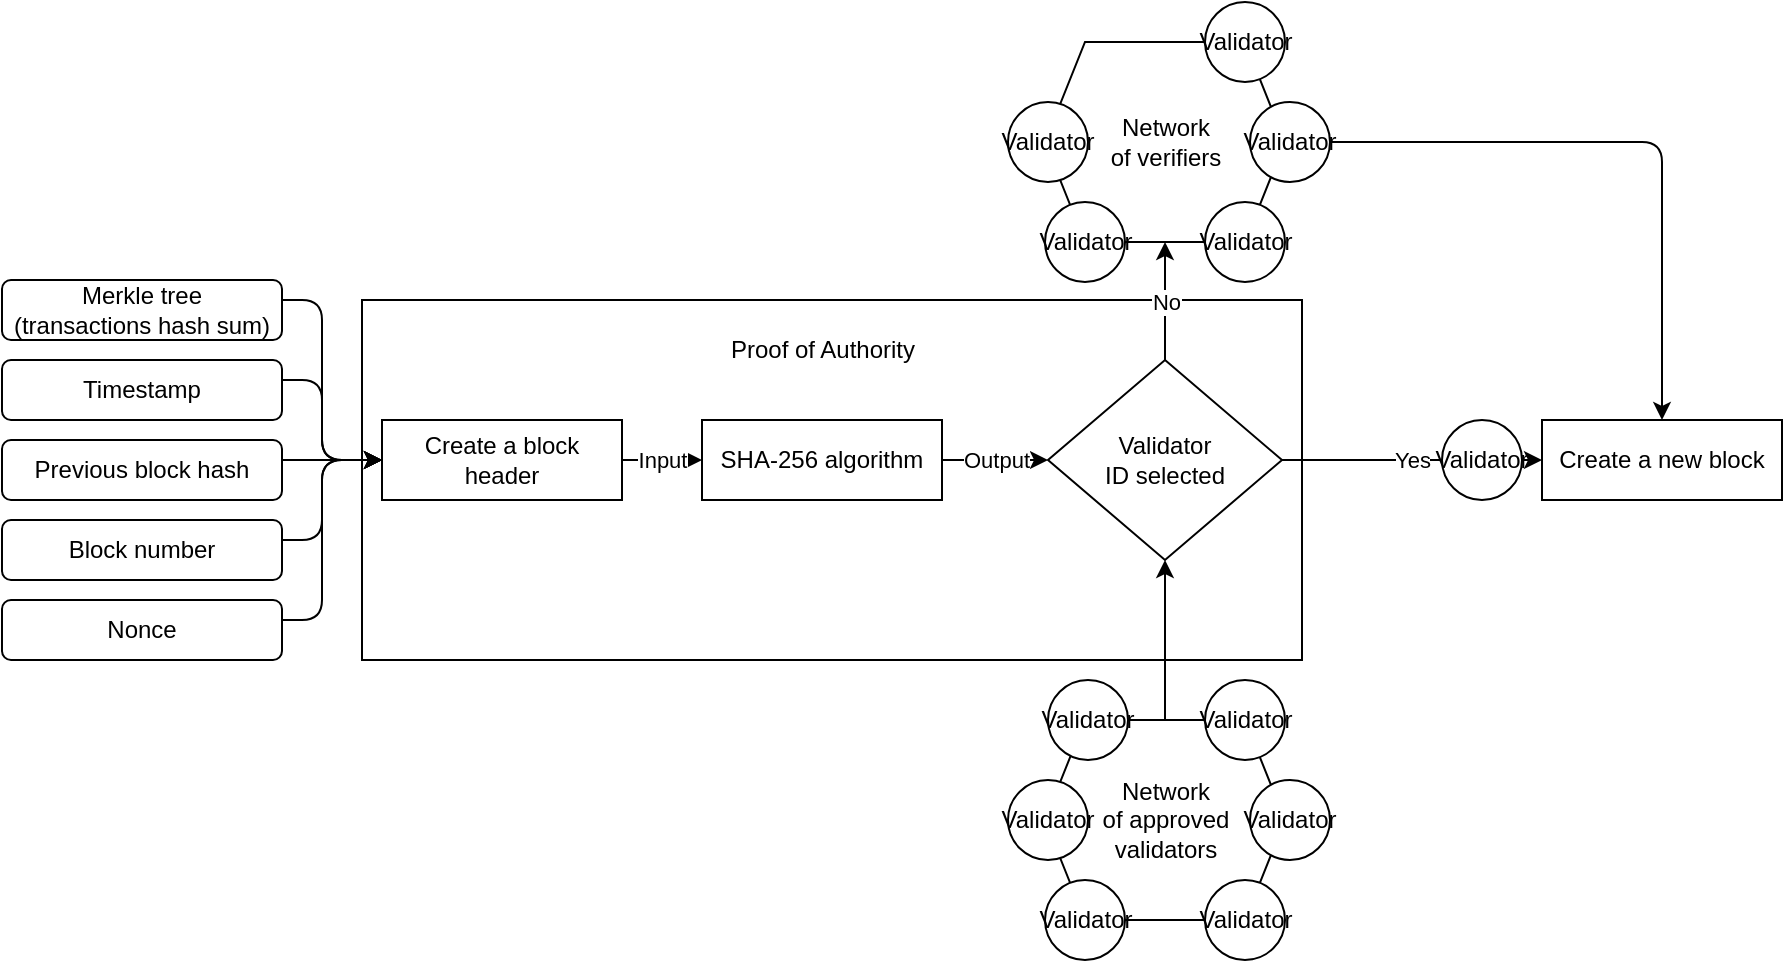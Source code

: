 <mxfile>
    <diagram id="HjIKrWku1dkuprz5etnH" name="Page-1">
        <mxGraphModel dx="1514" dy="527" grid="1" gridSize="10" guides="1" tooltips="1" connect="1" arrows="1" fold="1" page="1" pageScale="1" pageWidth="827" pageHeight="1169" math="0" shadow="0">
            <root>
                <mxCell id="0"/>
                <mxCell id="1" parent="0"/>
                <mxCell id="2" value="" style="rounded=0;whiteSpace=wrap;html=1;" vertex="1" parent="1">
                    <mxGeometry x="200" y="170" width="470" height="180" as="geometry"/>
                </mxCell>
                <mxCell id="3" style="edgeStyle=none;html=1;exitX=1;exitY=0.5;exitDx=0;exitDy=0;" edge="1" parent="1">
                    <mxGeometry relative="1" as="geometry">
                        <mxPoint x="210.0" y="250" as="targetPoint"/>
                        <mxPoint x="160.0" y="170" as="sourcePoint"/>
                        <Array as="points">
                            <mxPoint x="180" y="170"/>
                            <mxPoint x="180" y="250"/>
                        </Array>
                    </mxGeometry>
                </mxCell>
                <mxCell id="4" value="Merkle tree &lt;br&gt;(transactions hash sum)" style="rounded=1;whiteSpace=wrap;html=1;" vertex="1" parent="1">
                    <mxGeometry x="20" y="160" width="140" height="30" as="geometry"/>
                </mxCell>
                <mxCell id="5" style="edgeStyle=none;html=1;entryX=0;entryY=0.5;entryDx=0;entryDy=0;" edge="1" parent="1" target="14">
                    <mxGeometry relative="1" as="geometry">
                        <Array as="points">
                            <mxPoint x="180" y="210"/>
                            <mxPoint x="180" y="250"/>
                        </Array>
                        <mxPoint x="160.0" y="210" as="sourcePoint"/>
                    </mxGeometry>
                </mxCell>
                <mxCell id="6" value="Timestamp" style="rounded=1;whiteSpace=wrap;html=1;" vertex="1" parent="1">
                    <mxGeometry x="20" y="200" width="140" height="30" as="geometry"/>
                </mxCell>
                <mxCell id="7" style="edgeStyle=none;html=1;entryX=0;entryY=0.5;entryDx=0;entryDy=0;" edge="1" parent="1" target="14">
                    <mxGeometry relative="1" as="geometry">
                        <mxPoint x="160.0" y="250" as="sourcePoint"/>
                    </mxGeometry>
                </mxCell>
                <mxCell id="8" value="Previous block hash" style="rounded=1;whiteSpace=wrap;html=1;" vertex="1" parent="1">
                    <mxGeometry x="20" y="240" width="140" height="30" as="geometry"/>
                </mxCell>
                <mxCell id="9" style="edgeStyle=none;html=1;exitX=1;exitY=0.5;exitDx=0;exitDy=0;" edge="1" parent="1">
                    <mxGeometry relative="1" as="geometry">
                        <mxPoint x="210.0" y="250" as="targetPoint"/>
                        <mxPoint x="160.0" y="290" as="sourcePoint"/>
                        <Array as="points">
                            <mxPoint x="180" y="290"/>
                            <mxPoint x="180" y="250"/>
                        </Array>
                    </mxGeometry>
                </mxCell>
                <mxCell id="10" value="Block number" style="rounded=1;whiteSpace=wrap;html=1;" vertex="1" parent="1">
                    <mxGeometry x="20" y="280" width="140" height="30" as="geometry"/>
                </mxCell>
                <mxCell id="11" style="edgeStyle=none;html=1;entryX=0;entryY=0.5;entryDx=0;entryDy=0;exitX=1;exitY=0.5;exitDx=0;exitDy=0;" edge="1" parent="1" target="14">
                    <mxGeometry relative="1" as="geometry">
                        <Array as="points">
                            <mxPoint x="180" y="330"/>
                            <mxPoint x="180" y="250"/>
                        </Array>
                        <mxPoint x="160.0" y="330" as="sourcePoint"/>
                    </mxGeometry>
                </mxCell>
                <mxCell id="12" value="Nonce" style="rounded=1;whiteSpace=wrap;html=1;" vertex="1" parent="1">
                    <mxGeometry x="20" y="320" width="140" height="30" as="geometry"/>
                </mxCell>
                <mxCell id="13" value="Input" style="edgeStyle=none;html=1;entryX=0;entryY=0.5;entryDx=0;entryDy=0;" edge="1" parent="1" source="14" target="16">
                    <mxGeometry relative="1" as="geometry"/>
                </mxCell>
                <mxCell id="14" value="Create a block header" style="rounded=0;whiteSpace=wrap;html=1;" vertex="1" parent="1">
                    <mxGeometry x="210" y="230" width="120" height="40" as="geometry"/>
                </mxCell>
                <mxCell id="15" value="Output" style="edgeStyle=none;html=1;exitX=1;exitY=0.5;exitDx=0;exitDy=0;entryX=0;entryY=0.5;entryDx=0;entryDy=0;" edge="1" parent="1" source="16" target="20">
                    <mxGeometry relative="1" as="geometry"/>
                </mxCell>
                <mxCell id="16" value="SHA-256 algorithm" style="rounded=0;whiteSpace=wrap;html=1;" vertex="1" parent="1">
                    <mxGeometry x="370" y="230" width="120" height="40" as="geometry"/>
                </mxCell>
                <mxCell id="17" value="Create a new block" style="rounded=0;whiteSpace=wrap;html=1;" vertex="1" parent="1">
                    <mxGeometry x="790" y="230" width="120" height="40" as="geometry"/>
                </mxCell>
                <mxCell id="18" value="Yes" style="edgeStyle=none;html=1;" edge="1" parent="1" source="20" target="17">
                    <mxGeometry relative="1" as="geometry"/>
                </mxCell>
                <mxCell id="31" value="No" style="html=1;entryX=0.5;entryY=1;entryDx=0;entryDy=0;" edge="1" parent="1" source="20" target="28">
                    <mxGeometry relative="1" as="geometry"/>
                </mxCell>
                <mxCell id="20" value="Validator &lt;br&gt;ID selected" style="rhombus;whiteSpace=wrap;html=1;" vertex="1" parent="1">
                    <mxGeometry x="543" y="200" width="117" height="100" as="geometry"/>
                </mxCell>
                <mxCell id="21" value="Proof of Authority" style="text;html=1;strokeColor=none;fillColor=none;align=center;verticalAlign=middle;whiteSpace=wrap;rounded=0;" vertex="1" parent="1">
                    <mxGeometry x="373.75" y="180" width="112.5" height="30" as="geometry"/>
                </mxCell>
                <mxCell id="28" value="Network &lt;br&gt;of&amp;nbsp;verifiers" style="shape=hexagon;perimeter=hexagonPerimeter2;whiteSpace=wrap;html=1;fixedSize=1;" vertex="1" parent="1">
                    <mxGeometry x="541.5" y="41" width="120" height="100" as="geometry"/>
                </mxCell>
                <mxCell id="33" value="Validator" style="ellipse;whiteSpace=wrap;html=1;aspect=fixed;" vertex="1" parent="1">
                    <mxGeometry x="740" y="230" width="40" height="40" as="geometry"/>
                </mxCell>
                <mxCell id="34" value="Validator" style="ellipse;whiteSpace=wrap;html=1;aspect=fixed;" vertex="1" parent="1">
                    <mxGeometry x="621.5" y="21" width="40" height="40" as="geometry"/>
                </mxCell>
                <mxCell id="50" style="edgeStyle=none;html=1;entryX=0.5;entryY=0;entryDx=0;entryDy=0;" edge="1" parent="1" source="35" target="17">
                    <mxGeometry relative="1" as="geometry">
                        <Array as="points">
                            <mxPoint x="850" y="91"/>
                        </Array>
                    </mxGeometry>
                </mxCell>
                <mxCell id="35" value="Validator" style="ellipse;whiteSpace=wrap;html=1;aspect=fixed;" vertex="1" parent="1">
                    <mxGeometry x="644" y="71" width="40" height="40" as="geometry"/>
                </mxCell>
                <mxCell id="36" value="Validator" style="ellipse;whiteSpace=wrap;html=1;aspect=fixed;" vertex="1" parent="1">
                    <mxGeometry x="621.5" y="121" width="40" height="40" as="geometry"/>
                </mxCell>
                <mxCell id="37" value="Validator" style="ellipse;whiteSpace=wrap;html=1;aspect=fixed;" vertex="1" parent="1">
                    <mxGeometry x="541.5" y="121" width="40" height="40" as="geometry"/>
                </mxCell>
                <mxCell id="38" value="Validator" style="ellipse;whiteSpace=wrap;html=1;aspect=fixed;" vertex="1" parent="1">
                    <mxGeometry x="523" y="71" width="40" height="40" as="geometry"/>
                </mxCell>
                <mxCell id="46" style="edgeStyle=none;html=1;entryX=0.5;entryY=1;entryDx=0;entryDy=0;" edge="1" parent="1" source="39" target="20">
                    <mxGeometry relative="1" as="geometry"/>
                </mxCell>
                <mxCell id="39" value="Network &lt;br&gt;of approved&lt;br&gt;validators" style="shape=hexagon;perimeter=hexagonPerimeter2;whiteSpace=wrap;html=1;fixedSize=1;" vertex="1" parent="1">
                    <mxGeometry x="541.5" y="380" width="120" height="100" as="geometry"/>
                </mxCell>
                <mxCell id="40" value="Validator" style="ellipse;whiteSpace=wrap;html=1;aspect=fixed;" vertex="1" parent="1">
                    <mxGeometry x="543" y="360" width="40" height="40" as="geometry"/>
                </mxCell>
                <mxCell id="41" value="Validator" style="ellipse;whiteSpace=wrap;html=1;aspect=fixed;" vertex="1" parent="1">
                    <mxGeometry x="621.5" y="360" width="40" height="40" as="geometry"/>
                </mxCell>
                <mxCell id="42" value="Validator" style="ellipse;whiteSpace=wrap;html=1;aspect=fixed;" vertex="1" parent="1">
                    <mxGeometry x="644" y="410" width="40" height="40" as="geometry"/>
                </mxCell>
                <mxCell id="43" value="Validator" style="ellipse;whiteSpace=wrap;html=1;aspect=fixed;" vertex="1" parent="1">
                    <mxGeometry x="621.5" y="460" width="40" height="40" as="geometry"/>
                </mxCell>
                <mxCell id="44" value="Validator" style="ellipse;whiteSpace=wrap;html=1;aspect=fixed;" vertex="1" parent="1">
                    <mxGeometry x="541.5" y="460" width="40" height="40" as="geometry"/>
                </mxCell>
                <mxCell id="45" value="Validator" style="ellipse;whiteSpace=wrap;html=1;aspect=fixed;" vertex="1" parent="1">
                    <mxGeometry x="523" y="410" width="40" height="40" as="geometry"/>
                </mxCell>
            </root>
        </mxGraphModel>
    </diagram>
</mxfile>